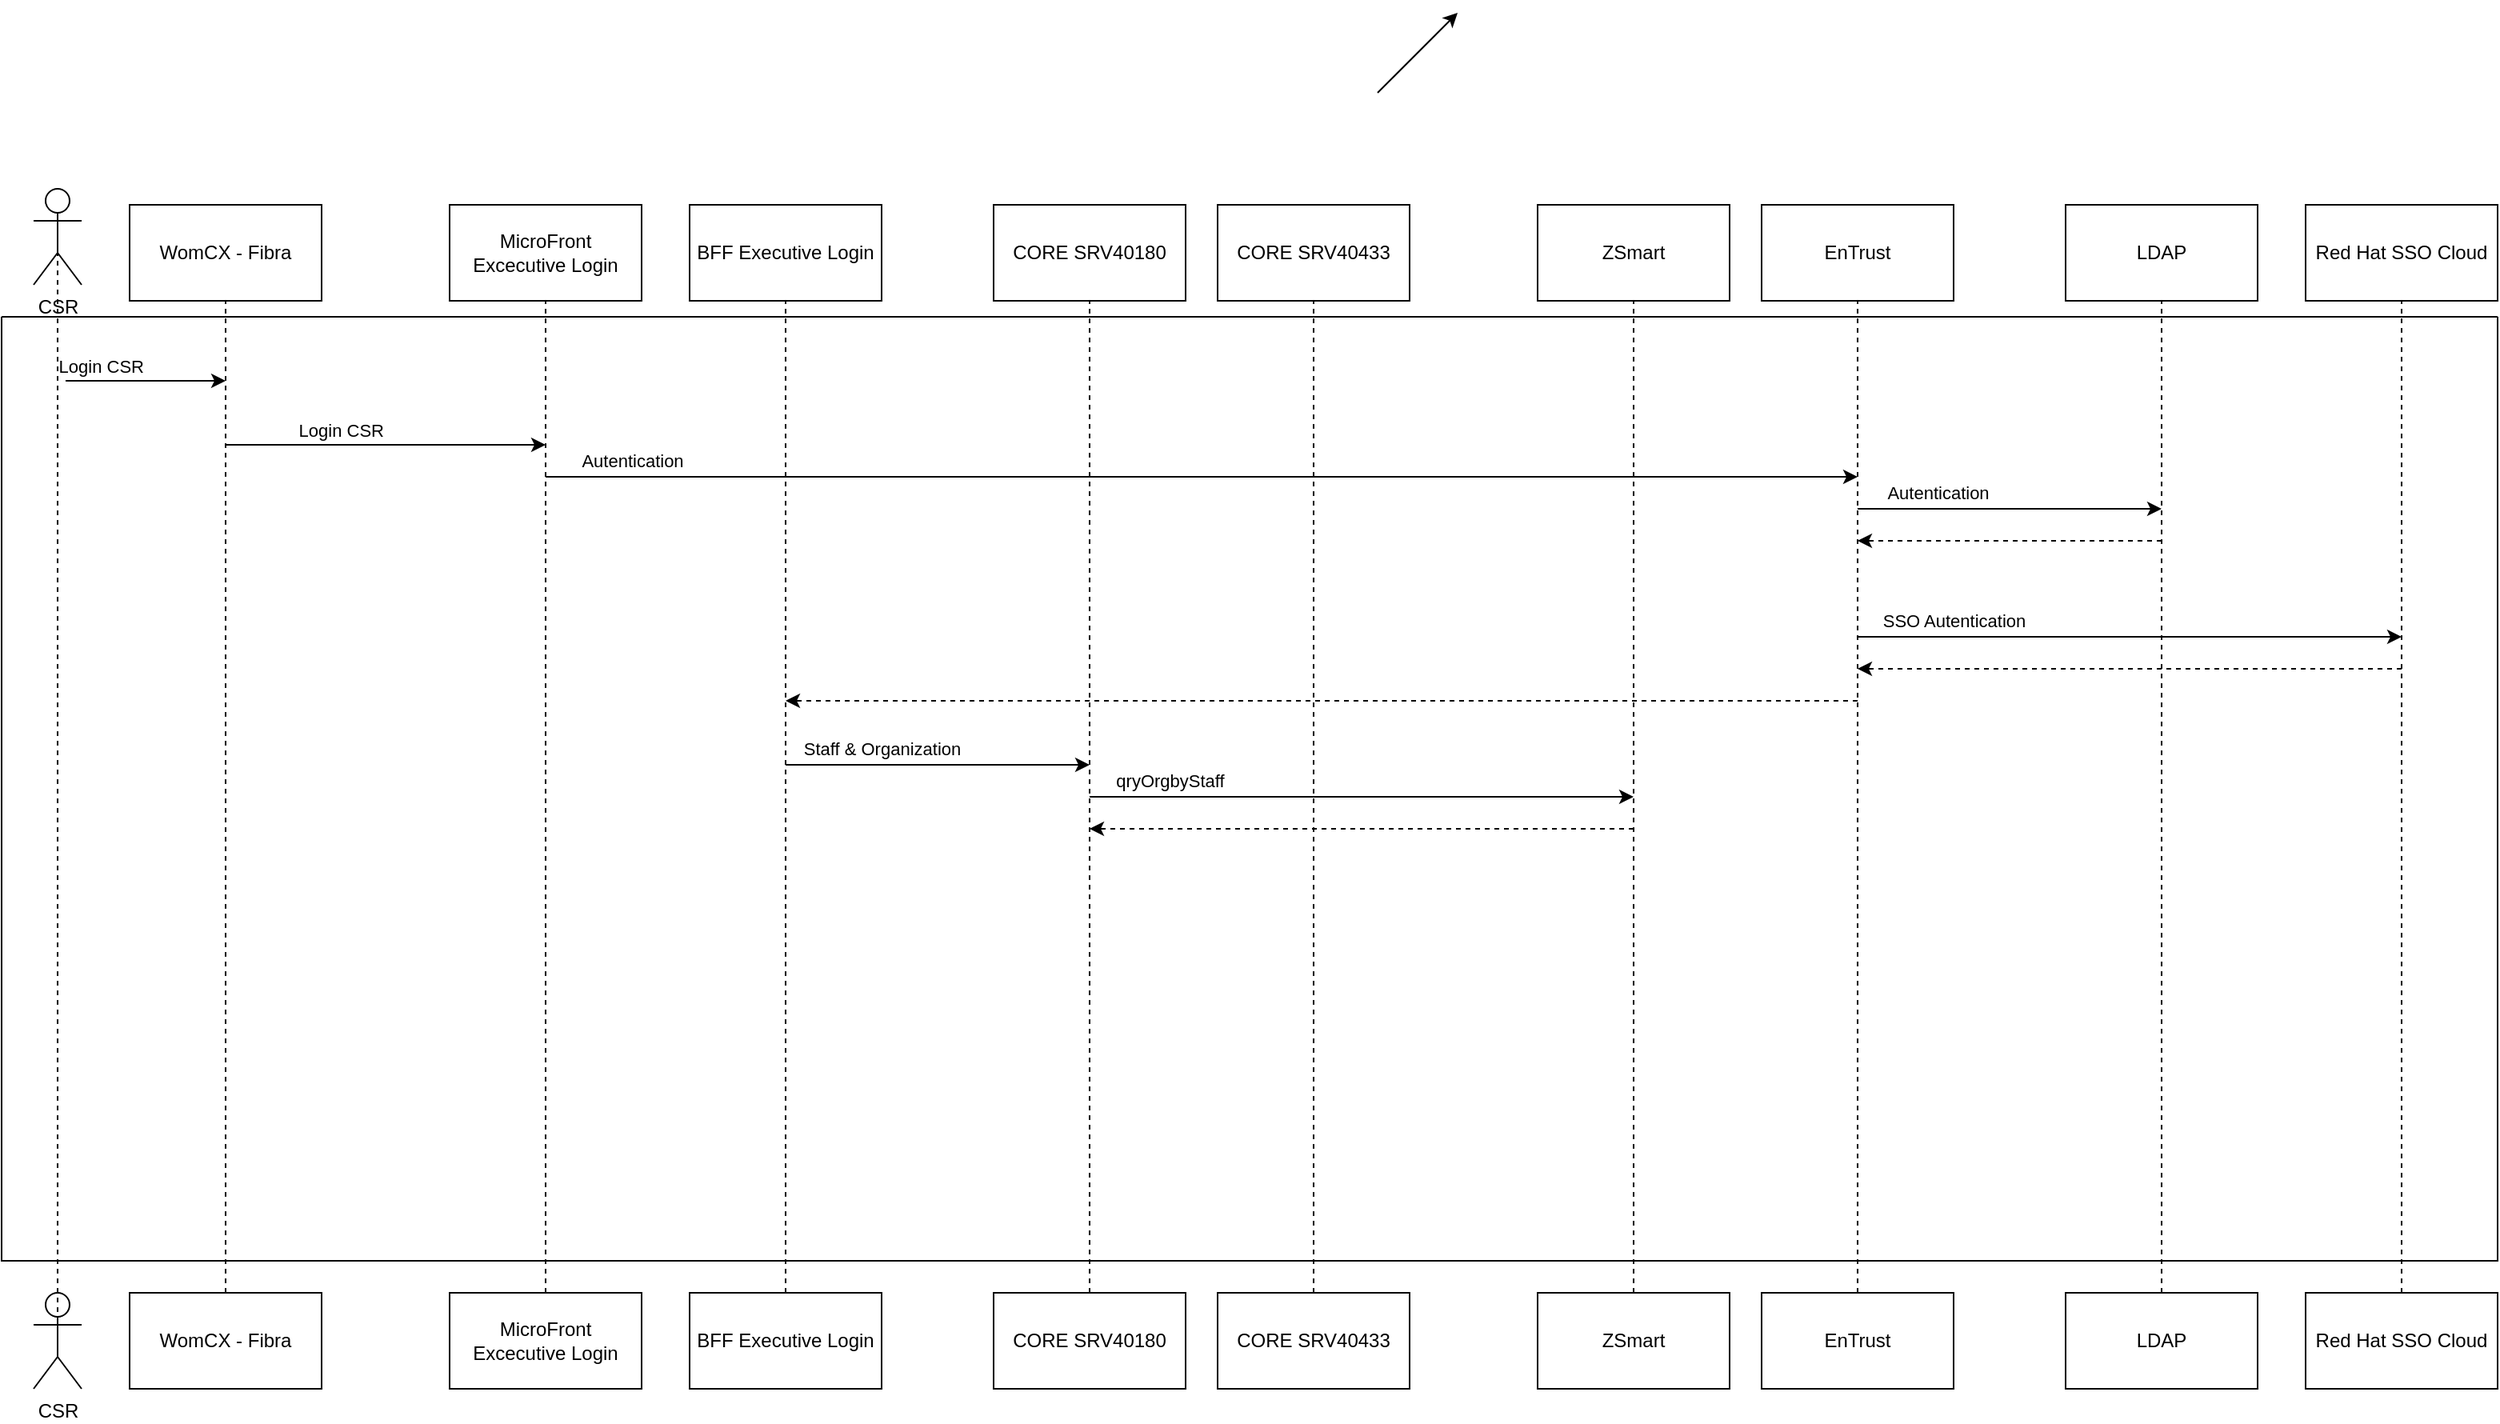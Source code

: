 <mxfile version="21.7.1" type="github" pages="2">
  <diagram name="UML" id="d5EeRuRFpMiQF5zEXvW7">
    <mxGraphModel dx="2261" dy="1940" grid="1" gridSize="10" guides="1" tooltips="1" connect="1" arrows="1" fold="1" page="1" pageScale="1" pageWidth="827" pageHeight="1169" math="0" shadow="0">
      <root>
        <mxCell id="0" />
        <mxCell id="1" parent="0" />
        <mxCell id="A8T605t0fPFxCtPTawqi-1" value="" style="swimlane;startSize=0;" parent="1" vertex="1">
          <mxGeometry x="-40" y="80" width="1560" height="590" as="geometry" />
        </mxCell>
        <mxCell id="A8T605t0fPFxCtPTawqi-38" value="Login CSR" style="endArrow=classic;html=1;rounded=0;verticalAlign=bottom;align=right;" parent="A8T605t0fPFxCtPTawqi-1" edge="1">
          <mxGeometry width="50" height="50" relative="1" as="geometry">
            <mxPoint x="140" y="80" as="sourcePoint" />
            <mxPoint x="340" y="80" as="targetPoint" />
          </mxGeometry>
        </mxCell>
        <mxCell id="yst3O9srRDyuU4K_NnBB-7" value="" style="endArrow=classic;html=1;rounded=0;" parent="A8T605t0fPFxCtPTawqi-1" edge="1">
          <mxGeometry width="50" height="50" relative="1" as="geometry">
            <mxPoint x="1160" y="120" as="sourcePoint" />
            <mxPoint x="1350" y="120" as="targetPoint" />
          </mxGeometry>
        </mxCell>
        <mxCell id="yst3O9srRDyuU4K_NnBB-8" value="Autentication" style="edgeLabel;html=1;align=center;verticalAlign=middle;resizable=0;points=[];fontSize=11;fontFamily=Helvetica;fontColor=default;" parent="yst3O9srRDyuU4K_NnBB-7" vertex="1" connectable="0">
          <mxGeometry x="-0.791" y="2" relative="1" as="geometry">
            <mxPoint x="30" y="-8" as="offset" />
          </mxGeometry>
        </mxCell>
        <mxCell id="yst3O9srRDyuU4K_NnBB-12" value="" style="endArrow=classic;html=1;rounded=0;labelBackgroundColor=default;strokeColor=default;fontFamily=Helvetica;fontSize=11;fontColor=default;shape=connector;dashed=1;" parent="A8T605t0fPFxCtPTawqi-1" edge="1">
          <mxGeometry width="50" height="50" relative="1" as="geometry">
            <mxPoint x="1500" y="220" as="sourcePoint" />
            <mxPoint x="1160" y="220" as="targetPoint" />
          </mxGeometry>
        </mxCell>
        <mxCell id="yst3O9srRDyuU4K_NnBB-13" value="" style="endArrow=classic;html=1;rounded=0;labelBackgroundColor=default;strokeColor=default;fontFamily=Helvetica;fontSize=11;fontColor=default;shape=connector;dashed=1;" parent="A8T605t0fPFxCtPTawqi-1" edge="1">
          <mxGeometry width="50" height="50" relative="1" as="geometry">
            <mxPoint x="1160" y="240" as="sourcePoint" />
            <mxPoint x="490" y="240" as="targetPoint" />
          </mxGeometry>
        </mxCell>
        <mxCell id="yst3O9srRDyuU4K_NnBB-16" value="" style="endArrow=classic;html=1;rounded=0;labelBackgroundColor=default;strokeColor=default;fontFamily=Helvetica;fontSize=11;fontColor=default;shape=connector;" parent="A8T605t0fPFxCtPTawqi-1" edge="1">
          <mxGeometry width="50" height="50" relative="1" as="geometry">
            <mxPoint x="680" y="300" as="sourcePoint" />
            <mxPoint x="1020" y="300" as="targetPoint" />
          </mxGeometry>
        </mxCell>
        <mxCell id="yst3O9srRDyuU4K_NnBB-17" value="qryOrgbyStaff" style="edgeLabel;html=1;align=center;verticalAlign=middle;resizable=0;points=[];fontSize=11;fontFamily=Helvetica;fontColor=default;" parent="yst3O9srRDyuU4K_NnBB-16" vertex="1" connectable="0">
          <mxGeometry x="-0.643" y="-1" relative="1" as="geometry">
            <mxPoint x="-11" y="-11" as="offset" />
          </mxGeometry>
        </mxCell>
        <mxCell id="yst3O9srRDyuU4K_NnBB-18" value="" style="endArrow=classic;html=1;rounded=0;labelBackgroundColor=default;strokeColor=default;fontFamily=Helvetica;fontSize=11;fontColor=default;shape=connector;dashed=1;" parent="A8T605t0fPFxCtPTawqi-1" edge="1">
          <mxGeometry width="50" height="50" relative="1" as="geometry">
            <mxPoint x="1020" y="320" as="sourcePoint" />
            <mxPoint x="680" y="320" as="targetPoint" />
          </mxGeometry>
        </mxCell>
        <mxCell id="A8T605t0fPFxCtPTawqi-2" value="WomCX - Fibra" style="rounded=0;whiteSpace=wrap;html=1;" parent="1" vertex="1">
          <mxGeometry x="40" y="10" width="120" height="60" as="geometry" />
        </mxCell>
        <mxCell id="A8T605t0fPFxCtPTawqi-3" value="MicroFront Excecutive Login" style="rounded=0;whiteSpace=wrap;html=1;" parent="1" vertex="1">
          <mxGeometry x="240" y="10" width="120" height="60" as="geometry" />
        </mxCell>
        <mxCell id="A8T605t0fPFxCtPTawqi-4" value="BFF Executive Login" style="rounded=0;whiteSpace=wrap;html=1;" parent="1" vertex="1">
          <mxGeometry x="390" y="10" width="120" height="60" as="geometry" />
        </mxCell>
        <mxCell id="A8T605t0fPFxCtPTawqi-5" value="CORE SRV40180" style="rounded=0;whiteSpace=wrap;html=1;" parent="1" vertex="1">
          <mxGeometry x="580" y="10" width="120" height="60" as="geometry" />
        </mxCell>
        <mxCell id="A8T605t0fPFxCtPTawqi-6" value="CORE SRV40433" style="rounded=0;whiteSpace=wrap;html=1;" parent="1" vertex="1">
          <mxGeometry x="720" y="10" width="120" height="60" as="geometry" />
        </mxCell>
        <mxCell id="A8T605t0fPFxCtPTawqi-7" value="ZSmart" style="rounded=0;whiteSpace=wrap;html=1;" parent="1" vertex="1">
          <mxGeometry x="920" y="10" width="120" height="60" as="geometry" />
        </mxCell>
        <mxCell id="A8T605t0fPFxCtPTawqi-8" value="EnTrust" style="rounded=0;whiteSpace=wrap;html=1;" parent="1" vertex="1">
          <mxGeometry x="1060" y="10" width="120" height="60" as="geometry" />
        </mxCell>
        <mxCell id="A8T605t0fPFxCtPTawqi-9" value="LDAP" style="rounded=0;whiteSpace=wrap;html=1;" parent="1" vertex="1">
          <mxGeometry x="1250" y="10" width="120" height="60" as="geometry" />
        </mxCell>
        <mxCell id="A8T605t0fPFxCtPTawqi-10" value="Red Hat SSO Cloud" style="rounded=0;whiteSpace=wrap;html=1;" parent="1" vertex="1">
          <mxGeometry x="1400" y="10" width="120" height="60" as="geometry" />
        </mxCell>
        <mxCell id="A8T605t0fPFxCtPTawqi-11" value="WomCX - Fibra" style="rounded=0;whiteSpace=wrap;html=1;" parent="1" vertex="1">
          <mxGeometry x="40" y="690" width="120" height="60" as="geometry" />
        </mxCell>
        <mxCell id="A8T605t0fPFxCtPTawqi-12" value="MicroFront Excecutive Login" style="rounded=0;whiteSpace=wrap;html=1;" parent="1" vertex="1">
          <mxGeometry x="240" y="690" width="120" height="60" as="geometry" />
        </mxCell>
        <mxCell id="A8T605t0fPFxCtPTawqi-13" value="BFF Executive Login" style="rounded=0;whiteSpace=wrap;html=1;" parent="1" vertex="1">
          <mxGeometry x="390" y="690" width="120" height="60" as="geometry" />
        </mxCell>
        <mxCell id="A8T605t0fPFxCtPTawqi-14" value="CORE SRV40180" style="rounded=0;whiteSpace=wrap;html=1;" parent="1" vertex="1">
          <mxGeometry x="580" y="690" width="120" height="60" as="geometry" />
        </mxCell>
        <mxCell id="A8T605t0fPFxCtPTawqi-15" value="CORE SRV40433" style="rounded=0;whiteSpace=wrap;html=1;" parent="1" vertex="1">
          <mxGeometry x="720" y="690" width="120" height="60" as="geometry" />
        </mxCell>
        <mxCell id="A8T605t0fPFxCtPTawqi-16" value="ZSmart" style="rounded=0;whiteSpace=wrap;html=1;" parent="1" vertex="1">
          <mxGeometry x="920" y="690" width="120" height="60" as="geometry" />
        </mxCell>
        <mxCell id="A8T605t0fPFxCtPTawqi-17" value="EnTrust" style="rounded=0;whiteSpace=wrap;html=1;" parent="1" vertex="1">
          <mxGeometry x="1060" y="690" width="120" height="60" as="geometry" />
        </mxCell>
        <mxCell id="A8T605t0fPFxCtPTawqi-18" value="LDAP" style="rounded=0;whiteSpace=wrap;html=1;" parent="1" vertex="1">
          <mxGeometry x="1250" y="690" width="120" height="60" as="geometry" />
        </mxCell>
        <mxCell id="A8T605t0fPFxCtPTawqi-19" value="Red Hat SSO Cloud" style="rounded=0;whiteSpace=wrap;html=1;" parent="1" vertex="1">
          <mxGeometry x="1400" y="690" width="120" height="60" as="geometry" />
        </mxCell>
        <mxCell id="A8T605t0fPFxCtPTawqi-20" value="" style="endArrow=none;dashed=1;html=1;rounded=0;entryX=0.5;entryY=1;entryDx=0;entryDy=0;exitX=0.5;exitY=0;exitDx=0;exitDy=0;" parent="1" source="A8T605t0fPFxCtPTawqi-11" target="A8T605t0fPFxCtPTawqi-2" edge="1">
          <mxGeometry width="50" height="50" relative="1" as="geometry">
            <mxPoint x="830" y="280" as="sourcePoint" />
            <mxPoint x="880" y="230" as="targetPoint" />
          </mxGeometry>
        </mxCell>
        <mxCell id="A8T605t0fPFxCtPTawqi-21" value="" style="endArrow=none;dashed=1;html=1;rounded=0;entryX=0.5;entryY=1;entryDx=0;entryDy=0;exitX=0.5;exitY=0;exitDx=0;exitDy=0;" parent="1" source="A8T605t0fPFxCtPTawqi-12" target="A8T605t0fPFxCtPTawqi-3" edge="1">
          <mxGeometry width="50" height="50" relative="1" as="geometry">
            <mxPoint x="299.17" y="685" as="sourcePoint" />
            <mxPoint x="299.17" y="65" as="targetPoint" />
          </mxGeometry>
        </mxCell>
        <mxCell id="A8T605t0fPFxCtPTawqi-22" value="" style="endArrow=none;dashed=1;html=1;rounded=0;entryX=0.5;entryY=1;entryDx=0;entryDy=0;exitX=0.5;exitY=0;exitDx=0;exitDy=0;" parent="1" source="A8T605t0fPFxCtPTawqi-13" target="A8T605t0fPFxCtPTawqi-4" edge="1">
          <mxGeometry width="50" height="50" relative="1" as="geometry">
            <mxPoint x="120" y="710" as="sourcePoint" />
            <mxPoint x="120" y="90" as="targetPoint" />
          </mxGeometry>
        </mxCell>
        <mxCell id="A8T605t0fPFxCtPTawqi-23" value="" style="endArrow=none;dashed=1;html=1;rounded=0;entryX=0.5;entryY=1;entryDx=0;entryDy=0;exitX=0.5;exitY=0;exitDx=0;exitDy=0;" parent="1" source="A8T605t0fPFxCtPTawqi-14" target="A8T605t0fPFxCtPTawqi-5" edge="1">
          <mxGeometry width="50" height="50" relative="1" as="geometry">
            <mxPoint x="130" y="720" as="sourcePoint" />
            <mxPoint x="130" y="100" as="targetPoint" />
          </mxGeometry>
        </mxCell>
        <mxCell id="A8T605t0fPFxCtPTawqi-24" value="" style="endArrow=none;dashed=1;html=1;rounded=0;entryX=0.5;entryY=1;entryDx=0;entryDy=0;exitX=0.5;exitY=0;exitDx=0;exitDy=0;" parent="1" source="A8T605t0fPFxCtPTawqi-15" target="A8T605t0fPFxCtPTawqi-6" edge="1">
          <mxGeometry width="50" height="50" relative="1" as="geometry">
            <mxPoint x="140" y="730" as="sourcePoint" />
            <mxPoint x="140" y="110" as="targetPoint" />
          </mxGeometry>
        </mxCell>
        <mxCell id="A8T605t0fPFxCtPTawqi-25" value="" style="endArrow=none;dashed=1;html=1;rounded=0;entryX=0.5;entryY=1;entryDx=0;entryDy=0;exitX=0.5;exitY=0;exitDx=0;exitDy=0;" parent="1" source="A8T605t0fPFxCtPTawqi-16" target="A8T605t0fPFxCtPTawqi-7" edge="1">
          <mxGeometry width="50" height="50" relative="1" as="geometry">
            <mxPoint x="790" y="700" as="sourcePoint" />
            <mxPoint x="790" y="80" as="targetPoint" />
          </mxGeometry>
        </mxCell>
        <mxCell id="A8T605t0fPFxCtPTawqi-26" value="" style="endArrow=none;dashed=1;html=1;rounded=0;entryX=0.5;entryY=1;entryDx=0;entryDy=0;" parent="1" source="A8T605t0fPFxCtPTawqi-17" target="A8T605t0fPFxCtPTawqi-8" edge="1">
          <mxGeometry width="50" height="50" relative="1" as="geometry">
            <mxPoint x="990" y="700" as="sourcePoint" />
            <mxPoint x="990" y="80" as="targetPoint" />
          </mxGeometry>
        </mxCell>
        <mxCell id="A8T605t0fPFxCtPTawqi-27" value="" style="endArrow=none;dashed=1;html=1;rounded=0;entryX=0.5;entryY=1;entryDx=0;entryDy=0;exitX=0.5;exitY=0;exitDx=0;exitDy=0;" parent="1" source="A8T605t0fPFxCtPTawqi-18" target="A8T605t0fPFxCtPTawqi-9" edge="1">
          <mxGeometry width="50" height="50" relative="1" as="geometry">
            <mxPoint x="1130" y="700" as="sourcePoint" />
            <mxPoint x="1130" y="80" as="targetPoint" />
          </mxGeometry>
        </mxCell>
        <mxCell id="A8T605t0fPFxCtPTawqi-28" value="" style="endArrow=none;dashed=1;html=1;rounded=0;entryX=0.5;entryY=1;entryDx=0;entryDy=0;" parent="1" source="A8T605t0fPFxCtPTawqi-19" target="A8T605t0fPFxCtPTawqi-10" edge="1">
          <mxGeometry width="50" height="50" relative="1" as="geometry">
            <mxPoint x="1320" y="700" as="sourcePoint" />
            <mxPoint x="1320" y="80" as="targetPoint" />
          </mxGeometry>
        </mxCell>
        <mxCell id="A8T605t0fPFxCtPTawqi-29" value="CSR" style="shape=umlActor;verticalLabelPosition=bottom;verticalAlign=top;html=1;outlineConnect=0;" parent="1" vertex="1">
          <mxGeometry x="-20" width="30" height="60" as="geometry" />
        </mxCell>
        <mxCell id="A8T605t0fPFxCtPTawqi-34" value="CSR" style="shape=umlActor;verticalLabelPosition=bottom;verticalAlign=top;html=1;outlineConnect=0;" parent="1" vertex="1">
          <mxGeometry x="-20" y="690" width="30" height="60" as="geometry" />
        </mxCell>
        <mxCell id="A8T605t0fPFxCtPTawqi-35" value="" style="endArrow=none;dashed=1;html=1;rounded=0;entryX=0.5;entryY=0.5;entryDx=0;entryDy=0;exitX=0.5;exitY=0.5;exitDx=0;exitDy=0;entryPerimeter=0;exitPerimeter=0;" parent="1" source="A8T605t0fPFxCtPTawqi-34" target="A8T605t0fPFxCtPTawqi-29" edge="1">
          <mxGeometry width="50" height="50" relative="1" as="geometry">
            <mxPoint x="110" y="700" as="sourcePoint" />
            <mxPoint x="110" y="80" as="targetPoint" />
          </mxGeometry>
        </mxCell>
        <mxCell id="A8T605t0fPFxCtPTawqi-36" value="Login CSR" style="endArrow=classic;html=1;rounded=0;verticalAlign=bottom;align=right;" parent="1" edge="1">
          <mxGeometry width="50" height="50" relative="1" as="geometry">
            <mxPoint y="120" as="sourcePoint" />
            <mxPoint x="100" y="120" as="targetPoint" />
          </mxGeometry>
        </mxCell>
        <mxCell id="yst3O9srRDyuU4K_NnBB-1" value="" style="endArrow=classic;html=1;rounded=0;" parent="1" edge="1">
          <mxGeometry width="50" height="50" relative="1" as="geometry">
            <mxPoint x="820" y="-60" as="sourcePoint" />
            <mxPoint x="870" y="-110" as="targetPoint" />
          </mxGeometry>
        </mxCell>
        <mxCell id="yst3O9srRDyuU4K_NnBB-2" value="" style="endArrow=classic;html=1;rounded=0;" parent="1" edge="1">
          <mxGeometry width="50" height="50" relative="1" as="geometry">
            <mxPoint x="300" y="180" as="sourcePoint" />
            <mxPoint x="1120" y="180" as="targetPoint" />
          </mxGeometry>
        </mxCell>
        <mxCell id="yst3O9srRDyuU4K_NnBB-6" value="Autentication" style="edgeLabel;html=1;align=center;verticalAlign=middle;resizable=0;points=[];fontSize=11;fontFamily=Helvetica;fontColor=default;" parent="yst3O9srRDyuU4K_NnBB-2" vertex="1" connectable="0">
          <mxGeometry x="-0.869" y="1" relative="1" as="geometry">
            <mxPoint y="-9" as="offset" />
          </mxGeometry>
        </mxCell>
        <mxCell id="yst3O9srRDyuU4K_NnBB-9" value="" style="endArrow=classic;html=1;rounded=0;labelBackgroundColor=default;strokeColor=default;fontFamily=Helvetica;fontSize=11;fontColor=default;shape=connector;dashed=1;" parent="1" edge="1">
          <mxGeometry width="50" height="50" relative="1" as="geometry">
            <mxPoint x="1310" y="220" as="sourcePoint" />
            <mxPoint x="1120" y="220" as="targetPoint" />
          </mxGeometry>
        </mxCell>
        <mxCell id="yst3O9srRDyuU4K_NnBB-10" value="" style="endArrow=classic;html=1;rounded=0;labelBackgroundColor=default;strokeColor=default;fontFamily=Helvetica;fontSize=11;fontColor=default;shape=connector;" parent="1" edge="1">
          <mxGeometry width="50" height="50" relative="1" as="geometry">
            <mxPoint x="1120" y="280" as="sourcePoint" />
            <mxPoint x="1460" y="280" as="targetPoint" />
          </mxGeometry>
        </mxCell>
        <mxCell id="yst3O9srRDyuU4K_NnBB-11" value="SSO Autentication" style="edgeLabel;html=1;align=center;verticalAlign=middle;resizable=0;points=[];fontSize=11;fontFamily=Helvetica;fontColor=default;" parent="yst3O9srRDyuU4K_NnBB-10" vertex="1" connectable="0">
          <mxGeometry x="-0.867" y="2" relative="1" as="geometry">
            <mxPoint x="37" y="-8" as="offset" />
          </mxGeometry>
        </mxCell>
        <mxCell id="yst3O9srRDyuU4K_NnBB-14" value="" style="endArrow=classic;html=1;rounded=0;labelBackgroundColor=default;strokeColor=default;fontFamily=Helvetica;fontSize=11;fontColor=default;shape=connector;" parent="1" edge="1">
          <mxGeometry width="50" height="50" relative="1" as="geometry">
            <mxPoint x="450" y="360" as="sourcePoint" />
            <mxPoint x="640" y="360" as="targetPoint" />
          </mxGeometry>
        </mxCell>
        <mxCell id="yst3O9srRDyuU4K_NnBB-15" value="&lt;div&gt;Staff &amp;amp; Organization&lt;/div&gt;" style="edgeLabel;html=1;align=center;verticalAlign=middle;resizable=0;points=[];fontSize=11;fontFamily=Helvetica;fontColor=default;" parent="yst3O9srRDyuU4K_NnBB-14" vertex="1" connectable="0">
          <mxGeometry x="-0.726" relative="1" as="geometry">
            <mxPoint x="34" y="-10" as="offset" />
          </mxGeometry>
        </mxCell>
      </root>
    </mxGraphModel>
  </diagram>
  <diagram id="aCqXoeS3eprnFAnjWCJ_" name="DiagFlujo">
    <mxGraphModel dx="1434" dy="771" grid="1" gridSize="10" guides="1" tooltips="1" connect="1" arrows="1" fold="1" page="1" pageScale="1" pageWidth="827" pageHeight="1169" math="0" shadow="0">
      <root>
        <mxCell id="0" />
        <mxCell id="1" parent="0" />
        <mxCell id="1kC8Dv0mVolJxUk51259-1" value="" style="rounded=1;whiteSpace=wrap;html=1;fillColor=#e1d5e7;strokeColor=#9673a6;strokeWidth=2;sketch=1;curveFitting=1;jiggle=2;" parent="1" vertex="1">
          <mxGeometry x="600" y="920" width="770" height="400" as="geometry" />
        </mxCell>
        <mxCell id="XSeDlzRCZ3oZmp_NpbHL-1" value="" style="rounded=1;whiteSpace=wrap;html=1;fillColor=#f8cecc;strokeColor=#b85450;sketch=1;curveFitting=1;jiggle=2;" parent="1" vertex="1">
          <mxGeometry x="550" y="440" width="300" height="144" as="geometry" />
        </mxCell>
        <mxCell id="Qk9YQ6XPhpwW8GLzSxVt-1" value="&lt;font style=&quot;font-size: 14px;&quot; face=&quot;Courier New&quot;&gt;&lt;b&gt;WomCX - Fibra&lt;/b&gt;&lt;/font&gt;" style="rounded=1;whiteSpace=wrap;html=1;fillColor=#F5EBFF;strokeColor=#9673a6;strokeWidth=2;" parent="1" vertex="1">
          <mxGeometry x="240" y="280" width="160" height="80" as="geometry" />
        </mxCell>
        <mxCell id="Qk9YQ6XPhpwW8GLzSxVt-3" value="&lt;font size=&quot;1&quot; face=&quot;Courier New&quot;&gt;&lt;b style=&quot;font-size: 14px;&quot;&gt;USER&lt;/b&gt;&lt;/font&gt;" style="verticalLabelPosition=bottom;html=1;verticalAlign=top;align=center;strokeColor=none;fillColor=#00BEF2;shape=mxgraph.azure.user;" parent="1" vertex="1">
          <mxGeometry x="90" y="280" width="47.5" height="50" as="geometry" />
        </mxCell>
        <mxCell id="wJ5m7bP9TnFNYdQlTLQs-1" value="&lt;font size=&quot;1&quot; face=&quot;Courier New&quot;&gt;&lt;b style=&quot;font-size: 14px;&quot;&gt;MicroFront Excecutive Login&lt;/b&gt;&lt;/font&gt;" style="rounded=1;whiteSpace=wrap;html=1;fillColor=#fff2cc;strokeColor=#d6b656;strokeWidth=2;" parent="1" vertex="1">
          <mxGeometry x="240" y="480" width="160" height="80" as="geometry" />
        </mxCell>
        <mxCell id="8gGlC8GsDpeBjoUnqYhJ-1" value="&lt;font style=&quot;font-size: 14px;&quot; face=&quot;Courier New&quot;&gt;&lt;b&gt;API&lt;br&gt;Gateway&lt;/b&gt;&lt;/font&gt;" style="rounded=1;whiteSpace=wrap;html=1;fillColor=#fff2cc;strokeColor=#d6b656;strokeWidth=2;sketch=1;curveFitting=1;jiggle=2;" parent="1" vertex="1">
          <mxGeometry x="160" y="680" width="960" height="160" as="geometry" />
        </mxCell>
        <mxCell id="8gGlC8GsDpeBjoUnqYhJ-2" value="" style="outlineConnect=0;dashed=0;verticalLabelPosition=bottom;verticalAlign=top;align=center;html=1;shape=mxgraph.aws3.api_gateway;fillColor=#D9A741;gradientColor=none;opacity=60;" parent="1" vertex="1">
          <mxGeometry x="1060" y="690" width="40" height="50" as="geometry" />
        </mxCell>
        <mxCell id="l0REB-JqZycehW8xEZHP-1" value="&lt;div&gt;&lt;font size=&quot;1&quot; face=&quot;Courier New&quot;&gt;&lt;b style=&quot;font-size: 14px;&quot;&gt;BFF&lt;/b&gt;&lt;/font&gt;&lt;/div&gt;&lt;div&gt;&lt;font size=&quot;1&quot; face=&quot;Courier New&quot;&gt;&lt;b style=&quot;font-size: 14px;&quot;&gt;Executive Login&lt;/b&gt;&lt;/font&gt;&lt;/div&gt;" style="rounded=1;whiteSpace=wrap;html=1;fillColor=#fff2cc;strokeColor=#d6b656;strokeWidth=2;" parent="1" vertex="1">
          <mxGeometry x="240" y="960" width="240" height="80" as="geometry" />
        </mxCell>
        <mxCell id="RVrGmtku7l4CBBAn7zAa-2" value="&lt;div&gt;&lt;font size=&quot;1&quot; face=&quot;Courier New&quot;&gt;&lt;b style=&quot;font-size: 14px;&quot;&gt;Entrust API&lt;br&gt;&lt;/b&gt;&lt;/font&gt;&lt;/div&gt;" style="rounded=1;whiteSpace=wrap;html=1;fillColor=#FFEBF3;strokeColor=#CC0066;strokeWidth=2;" parent="1" vertex="1">
          <mxGeometry x="560" y="480" width="160" height="80" as="geometry" />
        </mxCell>
        <mxCell id="5YzbeofiMOeRLkad_F2R-5" value="" style="endArrow=classic;html=1;rounded=0;exitX=0.5;exitY=1;exitDx=0;exitDy=0;entryX=0.5;entryY=0;entryDx=0;entryDy=0;strokeWidth=2;" parent="1" target="wJ5m7bP9TnFNYdQlTLQs-1" edge="1">
          <mxGeometry width="50" height="50" relative="1" as="geometry">
            <mxPoint x="320" y="420" as="sourcePoint" />
            <mxPoint x="440" y="640" as="targetPoint" />
          </mxGeometry>
        </mxCell>
        <mxCell id="5YzbeofiMOeRLkad_F2R-6" value="" style="endArrow=classic;html=1;rounded=0;exitX=0.5;exitY=1;exitDx=0;exitDy=0;entryX=0.5;entryY=0;entryDx=0;entryDy=0;strokeWidth=2;" parent="1" edge="1">
          <mxGeometry width="50" height="50" relative="1" as="geometry">
            <mxPoint x="319.5" y="560" as="sourcePoint" />
            <mxPoint x="319.5" y="680" as="targetPoint" />
          </mxGeometry>
        </mxCell>
        <mxCell id="5YzbeofiMOeRLkad_F2R-8" value="" style="endArrow=classic;html=1;rounded=0;exitX=0.165;exitY=-0.012;exitDx=0;exitDy=0;exitPerimeter=0;entryX=0.168;entryY=0.988;entryDx=0;entryDy=0;entryPerimeter=0;strokeWidth=3;dashed=1;fillColor=#fff2cc;strokeColor=#d6b656;" parent="1" source="8gGlC8GsDpeBjoUnqYhJ-1" target="8gGlC8GsDpeBjoUnqYhJ-1" edge="1">
          <mxGeometry width="50" height="50" relative="1" as="geometry">
            <mxPoint x="390" y="690" as="sourcePoint" />
            <mxPoint x="440" y="640" as="targetPoint" />
          </mxGeometry>
        </mxCell>
        <mxCell id="5YzbeofiMOeRLkad_F2R-9" value="" style="endArrow=classic;html=1;rounded=0;exitX=0.5;exitY=1;exitDx=0;exitDy=0;entryX=0.5;entryY=0;entryDx=0;entryDy=0;strokeWidth=2;" parent="1" edge="1">
          <mxGeometry width="50" height="50" relative="1" as="geometry">
            <mxPoint x="319.5" y="840" as="sourcePoint" />
            <mxPoint x="319.5" y="960" as="targetPoint" />
          </mxGeometry>
        </mxCell>
        <mxCell id="5YzbeofiMOeRLkad_F2R-10" value="" style="endArrow=classic;startArrow=classic;html=1;rounded=0;entryX=0.5;entryY=1;entryDx=0;entryDy=0;strokeWidth=2;" parent="1" target="RVrGmtku7l4CBBAn7zAa-2" edge="1">
          <mxGeometry width="50" height="50" relative="1" as="geometry">
            <mxPoint x="360" y="680" as="sourcePoint" />
            <mxPoint x="440" y="640" as="targetPoint" />
            <Array as="points">
              <mxPoint x="360" y="600" />
              <mxPoint x="640" y="600" />
            </Array>
          </mxGeometry>
        </mxCell>
        <mxCell id="5YzbeofiMOeRLkad_F2R-11" value="" style="endArrow=classic;startArrow=classic;html=1;rounded=0;exitX=0.333;exitY=0.999;exitDx=0;exitDy=0;exitPerimeter=0;strokeWidth=3;fillColor=#fff2cc;strokeColor=#d6b656;dashed=1;" parent="1" edge="1">
          <mxGeometry width="50" height="50" relative="1" as="geometry">
            <mxPoint x="359.84" y="839.84" as="sourcePoint" />
            <mxPoint x="360.16" y="680" as="targetPoint" />
          </mxGeometry>
        </mxCell>
        <mxCell id="5YzbeofiMOeRLkad_F2R-12" value="" style="endArrow=classic;startArrow=classic;html=1;rounded=0;exitX=0.208;exitY=1.004;exitDx=0;exitDy=0;entryX=0.5;entryY=0;entryDx=0;entryDy=0;strokeWidth=2;endFill=1;exitPerimeter=0;" parent="1" source="8gGlC8GsDpeBjoUnqYhJ-1" target="l0REB-JqZycehW8xEZHP-1" edge="1">
          <mxGeometry width="50" height="50" relative="1" as="geometry">
            <mxPoint x="329.5" y="850" as="sourcePoint" />
            <mxPoint x="329.5" y="970" as="targetPoint" />
            <Array as="points">
              <mxPoint x="360" y="920" />
            </Array>
          </mxGeometry>
        </mxCell>
        <mxCell id="5eqD5i41ewSS6Zw8r3v0-1" value="&lt;div&gt;&lt;font size=&quot;1&quot; face=&quot;Courier New&quot;&gt;&lt;b style=&quot;font-size: 14px;&quot;&gt;LDAP&lt;br&gt;&lt;/b&gt;&lt;/font&gt;&lt;/div&gt;" style="rounded=1;whiteSpace=wrap;html=1;fillColor=#F2F6FC;strokeColor=#6c8ebf;strokeWidth=2;" parent="1" vertex="1">
          <mxGeometry x="760" y="480" width="80" height="40" as="geometry" />
        </mxCell>
        <mxCell id="5eqD5i41ewSS6Zw8r3v0-2" value="" style="endArrow=classic;startArrow=classic;html=1;rounded=0;entryX=0;entryY=0.5;entryDx=0;entryDy=0;exitX=1;exitY=0.25;exitDx=0;exitDy=0;" parent="1" source="RVrGmtku7l4CBBAn7zAa-2" target="5eqD5i41ewSS6Zw8r3v0-1" edge="1">
          <mxGeometry width="50" height="50" relative="1" as="geometry">
            <mxPoint x="880" y="530" as="sourcePoint" />
            <mxPoint x="930" y="480" as="targetPoint" />
          </mxGeometry>
        </mxCell>
        <mxCell id="CC8PK0ctjttZsCKKrsHz-4" value="" style="endArrow=classic;html=1;rounded=0;entryX=1;entryY=0.75;entryDx=0;entryDy=0;" parent="1" target="RVrGmtku7l4CBBAn7zAa-2" edge="1">
          <mxGeometry width="50" height="50" relative="1" as="geometry">
            <mxPoint x="720" y="500" as="sourcePoint" />
            <mxPoint x="710" y="540" as="targetPoint" />
            <Array as="points">
              <mxPoint x="700" y="500" />
              <mxPoint x="700" y="540" />
            </Array>
          </mxGeometry>
        </mxCell>
        <mxCell id="IU-gWZg_Gyb1DIgGPcY8-1" value="&lt;div&gt;&lt;font size=&quot;1&quot; face=&quot;Courier New&quot;&gt;&lt;b style=&quot;font-size: 14px;&quot;&gt;SSO (cloud)&lt;br&gt;&lt;/b&gt;&lt;/font&gt;&lt;/div&gt;" style="rounded=1;whiteSpace=wrap;html=1;fillColor=#FFF5F5;strokeColor=#b85450;strokeWidth=2;" parent="1" vertex="1">
          <mxGeometry x="760" y="520" width="80" height="60" as="geometry" />
        </mxCell>
        <mxCell id="3FR0SGzXwkdknBMeJ0Sc-1" value="" style="endArrow=classic;startArrow=classic;html=1;rounded=0;entryX=-0.004;entryY=0.334;entryDx=0;entryDy=0;entryPerimeter=0;" parent="1" target="IU-gWZg_Gyb1DIgGPcY8-1" edge="1">
          <mxGeometry width="50" height="50" relative="1" as="geometry">
            <mxPoint x="720" y="540" as="sourcePoint" />
            <mxPoint x="770" y="510" as="targetPoint" />
          </mxGeometry>
        </mxCell>
        <mxCell id="XSeDlzRCZ3oZmp_NpbHL-2" value="&lt;font size=&quot;1&quot; face=&quot;Courier New&quot;&gt;&lt;b style=&quot;font-size: 14px;&quot;&gt;Entrust&lt;/b&gt;&lt;/font&gt;" style="text;html=1;strokeColor=none;fillColor=none;align=center;verticalAlign=middle;whiteSpace=wrap;rounded=0;" parent="1" vertex="1">
          <mxGeometry x="560" y="450" width="70" height="30" as="geometry" />
        </mxCell>
        <mxCell id="XSeDlzRCZ3oZmp_NpbHL-3" value="" style="endArrow=classic;html=1;rounded=0;exitX=0.978;exitY=0.804;exitDx=0;exitDy=0;exitPerimeter=0;entryX=0;entryY=0.5;entryDx=0;entryDy=0;" parent="1" source="Qk9YQ6XPhpwW8GLzSxVt-3" target="Qk9YQ6XPhpwW8GLzSxVt-1" edge="1">
          <mxGeometry width="50" height="50" relative="1" as="geometry">
            <mxPoint x="200" y="230" as="sourcePoint" />
            <mxPoint x="250" y="180" as="targetPoint" />
          </mxGeometry>
        </mxCell>
        <mxCell id="Z7scycboCp-Kxo2RDr9l-1" value="&lt;h1 align=&quot;justify&quot;&gt;&lt;font face=&quot;Courier New&quot;&gt;Entrust&lt;/font&gt;&lt;/h1&gt;&lt;p align=&quot;justify&quot;&gt;&lt;font face=&quot;Courier New&quot;&gt;El servicio BFF que forma parte de la solución de login se comunica a la api de Entrust a través el API Gateway de AWS. Luego el servicios de Entrust valida directamente con el servicio LDAP y luego con el servicio SSO propios de WOM para devolver una respuesta encriptada con toda la información necesaria, esto es federación de usuario, token de sesión, etc.&lt;/font&gt;&lt;br&gt;&lt;/p&gt;" style="text;html=1;strokeColor=none;fillColor=none;spacing=5;spacingTop=-20;whiteSpace=wrap;overflow=hidden;rounded=0;" parent="1" vertex="1">
          <mxGeometry x="860" y="400" width="340" height="190" as="geometry" />
        </mxCell>
        <mxCell id="vKFDed3KYvqOZPU0DlMY-1" value="&lt;div&gt;&lt;font size=&quot;1&quot; face=&quot;Courier New&quot;&gt;&lt;b style=&quot;font-size: 14px;&quot;&gt;SRV40180&lt;/b&gt;&lt;/font&gt;&lt;/div&gt;" style="rounded=1;whiteSpace=wrap;html=1;fillColor=#e1d5e7;strokeColor=#9673a6;strokeWidth=2;" parent="1" vertex="1">
          <mxGeometry x="760" y="970" width="160" height="80" as="geometry" />
        </mxCell>
        <mxCell id="1kC8Dv0mVolJxUk51259-2" value="&lt;div&gt;&lt;font size=&quot;1&quot;&gt;&lt;b&gt;&lt;font style=&quot;font-size: 16px;&quot; face=&quot;Courier New&quot;&gt;WOM&lt;/font&gt;&lt;/b&gt;&lt;/font&gt;&lt;/div&gt;&lt;div&gt;&lt;font size=&quot;1&quot;&gt;&lt;b&gt;&lt;font style=&quot;font-size: 16px;&quot; face=&quot;Courier New&quot;&gt;OnPremise&lt;/font&gt;&lt;/b&gt;&lt;/font&gt;&lt;/div&gt;" style="text;html=1;strokeColor=none;fillColor=none;align=center;verticalAlign=middle;whiteSpace=wrap;rounded=0;" parent="1" vertex="1">
          <mxGeometry x="610" y="930" width="110" height="40" as="geometry" />
        </mxCell>
        <mxCell id="d0UnneaYt1029I4lnVCM-1" value="" style="endArrow=classic;startArrow=classic;html=1;rounded=0;exitX=1;exitY=0.5;exitDx=0;exitDy=0;entryX=-0.002;entryY=0.39;entryDx=0;entryDy=0;entryPerimeter=0;" parent="1" source="l0REB-JqZycehW8xEZHP-1" target="vKFDed3KYvqOZPU0DlMY-1" edge="1">
          <mxGeometry width="50" height="50" relative="1" as="geometry">
            <mxPoint x="720" y="980" as="sourcePoint" />
            <mxPoint x="770" y="930" as="targetPoint" />
          </mxGeometry>
        </mxCell>
        <mxCell id="d0UnneaYt1029I4lnVCM-2" value="&lt;div&gt;&lt;font size=&quot;1&quot; face=&quot;Courier New&quot;&gt;&lt;b style=&quot;font-size: 14px;&quot;&gt;ZSmart&lt;/b&gt;&lt;/font&gt;&lt;/div&gt;" style="rounded=1;whiteSpace=wrap;html=1;fillColor=#E6E6FF;strokeColor=#9673a6;strokeWidth=2;" parent="1" vertex="1">
          <mxGeometry x="760" y="1120" width="160" height="80" as="geometry" />
        </mxCell>
        <mxCell id="d0UnneaYt1029I4lnVCM-3" value="" style="endArrow=classic;startArrow=classic;html=1;rounded=0;exitX=0.5;exitY=0;exitDx=0;exitDy=0;entryX=0.5;entryY=1;entryDx=0;entryDy=0;" parent="1" source="d0UnneaYt1029I4lnVCM-2" target="vKFDed3KYvqOZPU0DlMY-1" edge="1">
          <mxGeometry width="50" height="50" relative="1" as="geometry">
            <mxPoint x="840" y="1110" as="sourcePoint" />
            <mxPoint x="890" y="1060" as="targetPoint" />
          </mxGeometry>
        </mxCell>
        <mxCell id="2K9q3Zp-9pQqkHTtHY0C-1" value="qryOrgbyStaff" style="edgeLabel;html=1;align=center;verticalAlign=middle;resizable=0;points=[];" parent="d0UnneaYt1029I4lnVCM-3" vertex="1" connectable="0">
          <mxGeometry x="0.142" y="-1" relative="1" as="geometry">
            <mxPoint as="offset" />
          </mxGeometry>
        </mxCell>
        <mxCell id="QfxXvtwyll3H_TrYS65J-2" value="&lt;font style=&quot;font-size: 14px;&quot; face=&quot;Courier New&quot;&gt;&lt;b&gt;Store.WOM.cl&lt;/b&gt;&lt;/font&gt;" style="text;html=1;align=center;verticalAlign=middle;resizable=0;points=[];autosize=1;strokeColor=none;fillColor=none;" vertex="1" parent="1">
          <mxGeometry x="270" y="330" width="120" height="30" as="geometry" />
        </mxCell>
        <mxCell id="QfxXvtwyll3H_TrYS65J-4" value="" style="endArrow=classic;html=1;rounded=0;exitX=0.5;exitY=1;exitDx=0;exitDy=0;entryX=0.5;entryY=0;entryDx=0;entryDy=0;strokeWidth=2;" edge="1" parent="1" source="Qk9YQ6XPhpwW8GLzSxVt-1">
          <mxGeometry width="50" height="50" relative="1" as="geometry">
            <mxPoint x="320" y="360" as="sourcePoint" />
            <mxPoint x="320" y="390" as="targetPoint" />
          </mxGeometry>
        </mxCell>
        <mxCell id="QfxXvtwyll3H_TrYS65J-6" value="&lt;div&gt;&lt;font size=&quot;1&quot; face=&quot;Courier New&quot;&gt;&lt;b style=&quot;font-size: 14px;&quot;&gt;Capa&lt;/b&gt;&lt;/font&gt;&lt;/div&gt;&lt;div&gt;&lt;font size=&quot;1&quot; face=&quot;Courier New&quot;&gt;&lt;b style=&quot;font-size: 14px;&quot;&gt;Distribución de Carga&lt;br&gt;&lt;/b&gt;&lt;/font&gt;&lt;/div&gt;" style="rounded=1;whiteSpace=wrap;html=1;strokeWidth=2;" vertex="1" parent="1">
          <mxGeometry x="215" y="390" width="210" height="60" as="geometry" />
        </mxCell>
      </root>
    </mxGraphModel>
  </diagram>
</mxfile>
